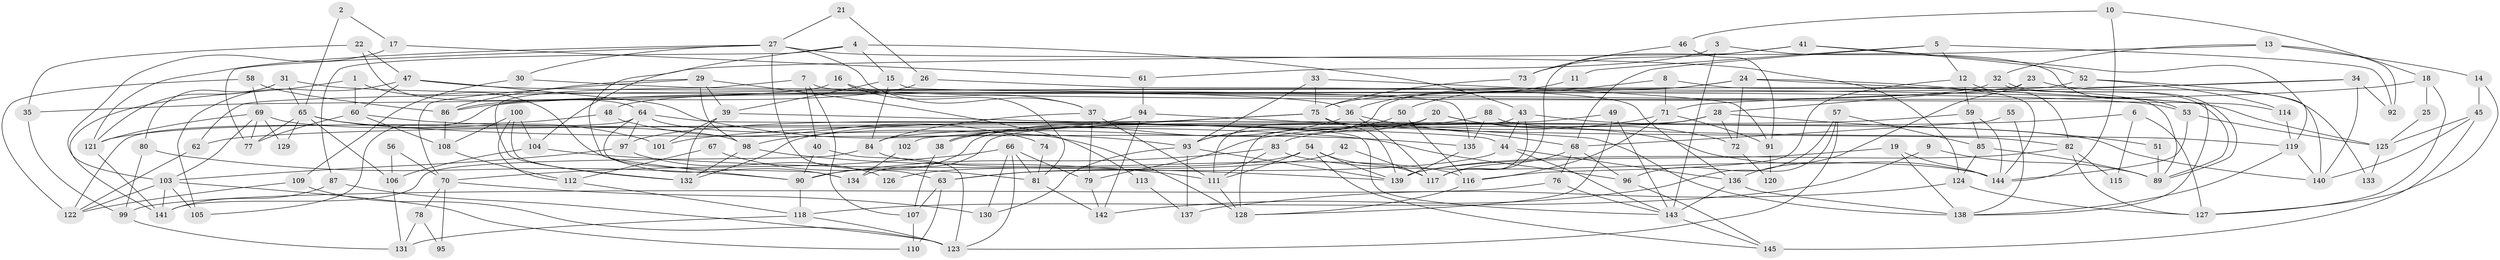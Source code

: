 // Generated by graph-tools (version 1.1) at 2025/36/03/09/25 02:36:11]
// undirected, 145 vertices, 290 edges
graph export_dot {
graph [start="1"]
  node [color=gray90,style=filled];
  1;
  2;
  3;
  4;
  5;
  6;
  7;
  8;
  9;
  10;
  11;
  12;
  13;
  14;
  15;
  16;
  17;
  18;
  19;
  20;
  21;
  22;
  23;
  24;
  25;
  26;
  27;
  28;
  29;
  30;
  31;
  32;
  33;
  34;
  35;
  36;
  37;
  38;
  39;
  40;
  41;
  42;
  43;
  44;
  45;
  46;
  47;
  48;
  49;
  50;
  51;
  52;
  53;
  54;
  55;
  56;
  57;
  58;
  59;
  60;
  61;
  62;
  63;
  64;
  65;
  66;
  67;
  68;
  69;
  70;
  71;
  72;
  73;
  74;
  75;
  76;
  77;
  78;
  79;
  80;
  81;
  82;
  83;
  84;
  85;
  86;
  87;
  88;
  89;
  90;
  91;
  92;
  93;
  94;
  95;
  96;
  97;
  98;
  99;
  100;
  101;
  102;
  103;
  104;
  105;
  106;
  107;
  108;
  109;
  110;
  111;
  112;
  113;
  114;
  115;
  116;
  117;
  118;
  119;
  120;
  121;
  122;
  123;
  124;
  125;
  126;
  127;
  128;
  129;
  130;
  131;
  132;
  133;
  134;
  135;
  136;
  137;
  138;
  139;
  140;
  141;
  142;
  143;
  144;
  145;
  1 -- 60;
  1 -- 141;
  1 -- 134;
  2 -- 17;
  2 -- 65;
  3 -- 53;
  3 -- 143;
  3 -- 61;
  4 -- 90;
  4 -- 43;
  4 -- 15;
  4 -- 87;
  5 -- 68;
  5 -- 12;
  5 -- 11;
  5 -- 92;
  6 -- 127;
  6 -- 101;
  6 -- 115;
  7 -- 40;
  7 -- 107;
  7 -- 114;
  7 -- 132;
  8 -- 89;
  8 -- 50;
  8 -- 71;
  9 -- 89;
  9 -- 118;
  10 -- 18;
  10 -- 46;
  10 -- 144;
  11 -- 36;
  12 -- 59;
  12 -- 116;
  12 -- 82;
  13 -- 104;
  13 -- 92;
  13 -- 14;
  13 -- 32;
  14 -- 45;
  14 -- 127;
  15 -- 84;
  15 -- 39;
  15 -- 135;
  16 -- 37;
  16 -- 81;
  16 -- 35;
  17 -- 61;
  17 -- 103;
  18 -- 127;
  18 -- 86;
  18 -- 25;
  19 -- 139;
  19 -- 144;
  19 -- 138;
  20 -- 93;
  20 -- 90;
  20 -- 72;
  20 -- 111;
  20 -- 144;
  21 -- 27;
  21 -- 26;
  22 -- 64;
  22 -- 35;
  22 -- 47;
  23 -- 28;
  23 -- 136;
  23 -- 133;
  24 -- 144;
  24 -- 75;
  24 -- 38;
  24 -- 72;
  24 -- 138;
  25 -- 125;
  26 -- 86;
  26 -- 136;
  27 -- 37;
  27 -- 121;
  27 -- 30;
  27 -- 63;
  27 -- 77;
  27 -- 124;
  28 -- 72;
  28 -- 83;
  28 -- 51;
  28 -- 134;
  29 -- 39;
  29 -- 98;
  29 -- 70;
  29 -- 86;
  29 -- 113;
  30 -- 109;
  30 -- 36;
  31 -- 65;
  31 -- 53;
  31 -- 80;
  31 -- 121;
  32 -- 89;
  32 -- 89;
  32 -- 48;
  33 -- 93;
  33 -- 75;
  33 -- 91;
  34 -- 71;
  34 -- 140;
  34 -- 62;
  34 -- 92;
  35 -- 99;
  36 -- 117;
  36 -- 38;
  36 -- 68;
  37 -- 111;
  37 -- 84;
  37 -- 79;
  38 -- 107;
  39 -- 132;
  39 -- 44;
  39 -- 101;
  40 -- 90;
  40 -- 123;
  41 -- 117;
  41 -- 52;
  41 -- 73;
  41 -- 119;
  42 -- 117;
  42 -- 63;
  43 -- 44;
  43 -- 128;
  43 -- 117;
  43 -- 140;
  44 -- 136;
  44 -- 63;
  44 -- 143;
  45 -- 140;
  45 -- 145;
  45 -- 125;
  46 -- 91;
  46 -- 73;
  47 -- 60;
  47 -- 93;
  47 -- 105;
  47 -- 125;
  48 -- 121;
  48 -- 74;
  49 -- 84;
  49 -- 143;
  49 -- 128;
  50 -- 93;
  50 -- 116;
  51 -- 89;
  52 -- 140;
  52 -- 114;
  52 -- 105;
  53 -- 125;
  53 -- 144;
  54 -- 145;
  54 -- 139;
  54 -- 111;
  54 -- 117;
  54 -- 126;
  55 -- 138;
  55 -- 68;
  56 -- 70;
  56 -- 106;
  57 -- 85;
  57 -- 96;
  57 -- 123;
  57 -- 142;
  58 -- 122;
  58 -- 69;
  58 -- 86;
  59 -- 144;
  59 -- 62;
  59 -- 85;
  60 -- 108;
  60 -- 77;
  60 -- 96;
  61 -- 94;
  62 -- 122;
  63 -- 107;
  63 -- 110;
  64 -- 134;
  64 -- 128;
  64 -- 97;
  64 -- 122;
  64 -- 143;
  65 -- 135;
  65 -- 77;
  65 -- 101;
  65 -- 106;
  65 -- 129;
  66 -- 130;
  66 -- 79;
  66 -- 70;
  66 -- 81;
  66 -- 123;
  67 -- 81;
  67 -- 112;
  68 -- 117;
  68 -- 76;
  68 -- 96;
  69 -- 103;
  69 -- 121;
  69 -- 77;
  69 -- 98;
  69 -- 129;
  70 -- 78;
  70 -- 95;
  70 -- 130;
  71 -- 79;
  71 -- 91;
  71 -- 116;
  72 -- 120;
  73 -- 75;
  74 -- 81;
  75 -- 139;
  75 -- 97;
  75 -- 82;
  75 -- 102;
  76 -- 143;
  76 -- 99;
  78 -- 131;
  78 -- 95;
  79 -- 142;
  80 -- 90;
  80 -- 99;
  81 -- 142;
  82 -- 115;
  82 -- 127;
  82 -- 139;
  83 -- 111;
  83 -- 144;
  83 -- 90;
  84 -- 141;
  84 -- 116;
  85 -- 124;
  85 -- 89;
  86 -- 108;
  87 -- 123;
  87 -- 141;
  88 -- 132;
  88 -- 119;
  88 -- 135;
  90 -- 118;
  91 -- 120;
  93 -- 139;
  93 -- 130;
  93 -- 137;
  94 -- 98;
  94 -- 138;
  94 -- 142;
  96 -- 145;
  97 -- 103;
  97 -- 126;
  98 -- 111;
  98 -- 132;
  99 -- 131;
  100 -- 132;
  100 -- 112;
  100 -- 104;
  100 -- 108;
  102 -- 134;
  103 -- 110;
  103 -- 105;
  103 -- 122;
  103 -- 141;
  104 -- 139;
  104 -- 106;
  106 -- 131;
  107 -- 110;
  108 -- 112;
  109 -- 122;
  109 -- 123;
  111 -- 128;
  112 -- 118;
  113 -- 137;
  114 -- 119;
  116 -- 128;
  118 -- 131;
  118 -- 123;
  119 -- 138;
  119 -- 140;
  121 -- 141;
  124 -- 127;
  124 -- 137;
  125 -- 133;
  135 -- 139;
  136 -- 143;
  136 -- 138;
  143 -- 145;
}
